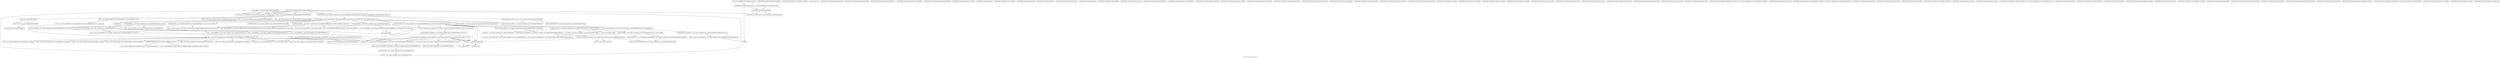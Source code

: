 digraph "Call graph: atom_vec_atomic.ll" {
	label="Call graph: atom_vec_atomic.ll";

	Node0x559506ec38d0 [shape=record,label="{_ZN9LAMMPS_NS13AtomVecAtomicC2EPNS_6LAMMPSE}"];
	Node0x559506ec38d0 -> Node0x559506efc050;
	Node0x559506ec38d0 -> Node0x559506efaeb0;
	Node0x559506ec38d0 -> Node0x559506ef4ce0;
	Node0x559506ec38d0 -> Node0x559506ebb600;
	Node0x559506ec38d0 -> Node0x559506ebc180;
	Node0x559506ec38d0 -> Node0x559506ef8a30;
	Node0x559506ef02e0 [shape=record,label="{_ZN9LAMMPS_NS7AtomVec13unpack_borderEiiPd}"];
	Node0x559506ef1000 [shape=record,label="{_ZN9LAMMPS_NS7AtomVec17unpack_border_velEiiPd}"];
	Node0x559506efc050 [shape=record,label="{_ZNSaIcEC1Ev}"];
	Node0x559506efaeb0 [shape=record,label="{_ZNSt7__cxx1112basic_stringIcSt11char_traitsIcESaIcEEC2IS3_EEPKcRKS3_}"];
	Node0x559506efaeb0 -> Node0x559506eb8ce0;
	Node0x559506efaeb0 -> Node0x559506eba5f0;
	Node0x559506efaeb0 -> Node0x559506ebb370;
	Node0x559506efaeb0 -> Node0x559506f2f480;
	Node0x559506efaeb0 -> Node0x559506f3e690;
	Node0x559506f3e3f0 [shape=record,label="{__gxx_personality_v0}"];
	Node0x559506ef8a30 [shape=record,label="{_ZNSt6vectorINSt7__cxx1112basic_stringIcSt11char_traitsIcESaIcEEESaIS5_EEaSESt16initializer_listIS5_E}"];
	Node0x559506ef8a30 -> Node0x559506ebb3e0;
	Node0x559506ef8a30 -> Node0x559506f3a610;
	Node0x559506ef8a30 -> Node0x559506ebb4d0;
	Node0x559506ef4ce0 [shape=record,label="{_ZNSt7__cxx1112basic_stringIcSt11char_traitsIcESaIcEED1Ev}"];
	Node0x559506ebb4d0 [shape=record,label="{_ZNSt6vectorINSt7__cxx1112basic_stringIcSt11char_traitsIcESaIcEEESaIS5_EE13_M_assign_auxIPKS5_EEvT_SB_St20forward_iterator_tag}"];
	Node0x559506ebb4d0 -> Node0x559506ef1d80;
	Node0x559506ebb4d0 -> Node0x559506f269b0;
	Node0x559506ebb4d0 -> Node0x559506ef7150;
	Node0x559506ebb4d0 -> Node0x559506efe970;
	Node0x559506ebb4d0 -> Node0x559506eff880;
	Node0x559506ebb4d0 -> Node0x559506f26e70;
	Node0x559506ebb4d0 -> Node0x559506f05c30;
	Node0x559506ebb4d0 -> Node0x559506f072a0;
	Node0x559506ebb4d0 -> Node0x559506f079f0;
	Node0x559506ebb4d0 -> Node0x559506f09de0;
	Node0x559506ebb4d0 -> Node0x559506f0c4d0;
	Node0x559506ebb4d0 -> Node0x559506f20db0;
	Node0x559506ebb600 [shape=record,label="{_ZNSaIcED1Ev}"];
	Node0x559506ebc180 [shape=record,label="{_ZN9LAMMPS_NS7AtomVec12setup_fieldsEv}"];
	Node0x559506ece090 [shape=record,label="{_ZN9LAMMPS_NS13AtomVecAtomicC1EPNS_6LAMMPSE}"];
	Node0x559506ece090 -> Node0x559506ede940;
	Node0x559506ece090 -> Node0x559506efc050;
	Node0x559506ece090 -> Node0x559506efaeb0;
	Node0x559506ece090 -> Node0x559506eccfd0;
	Node0x559506ece090 -> Node0x559506ef4ce0;
	Node0x559506ece090 -> Node0x559506ebb600;
	Node0x559506ece090 -> Node0x559506ebc180;
	Node0x559506ece090 -> Node0x559506ef8a30;
	Node0x559506eed650 [shape=record,label="{_ZN9LAMMPS_NS7AtomVec12pack_reverseEiiPd}"];
	Node0x559506eedde0 [shape=record,label="{_ZN9LAMMPS_NS7AtomVec14unpack_reverseEiPiPd}"];
	Node0x559506eeefc0 [shape=record,label="{_ZN9LAMMPS_NS7AtomVec11pack_borderEiPiPdiS1_}"];
	Node0x559506eef750 [shape=record,label="{_ZN9LAMMPS_NS7AtomVec15pack_border_velEiPiPdiS1_}"];
	Node0x559506ef2350 [shape=record,label="{_ZN9LAMMPS_NS7AtomVec17pack_border_bonusEiPiPd}"];
	Node0x559506ede940 [shape=record,label="{_ZN9LAMMPS_NS7AtomVecC2EPNS_6LAMMPSE}"];
	Node0x559506eccfd0 [shape=record,label="{_ZN9LAMMPS_NS7AtomVecD2Ev}"];
	Node0x559506eced10 [shape=record,label="{_ZN9LAMMPS_NS13AtomVecAtomicD1Ev}"];
	Node0x559506eced10 -> Node0x559506ecfc20;
	Node0x559506eced10 -> Node0x559506eccfd0;
	Node0x559506ed0db0 [shape=record,label="{_ZN9LAMMPS_NS13AtomVecAtomicD0Ev}"];
	Node0x559506ed0db0 -> Node0x559506eced10;
	Node0x559506ed0db0 -> Node0x559506ed2280;
	Node0x559506ed58f0 [shape=record,label="{_ZTv0_n24_N9LAMMPS_NS13AtomVecAtomicD1Ev}"];
	Node0x559506ed58f0 -> Node0x559506eced10;
	Node0x559506ed77a0 [shape=record,label="{_ZTv0_n24_N9LAMMPS_NS13AtomVecAtomicD0Ev}"];
	Node0x559506ed77a0 -> Node0x559506ed0db0;
	Node0x559506edb3c0 [shape=record,label="{_ZN9LAMMPS_NS7AtomVec12process_argsEiPPc}"];
	Node0x559506edc320 [shape=record,label="{_ZN9LAMMPS_NS7AtomVec4initEv}"];
	Node0x559506ed0190 [shape=record,label="{_ZN9LAMMPS_NS7AtomVec11force_clearEim}"];
	Node0x559506edd2e0 [shape=record,label="{_ZN9LAMMPS_NS7AtomVec7roundupEl}"];
	Node0x559506ede170 [shape=record,label="{_ZN9LAMMPS_NS7AtomVec4growEi}"];
	Node0x559506ede7c0 [shape=record,label="{_ZN9LAMMPS_NS7AtomVec13grow_pointersEv}"];
	Node0x559506ee0b80 [shape=record,label="{_ZN9LAMMPS_NS7AtomVec4copyEiii}"];
	Node0x559506ee1600 [shape=record,label="{_ZN9LAMMPS_NS7AtomVec10copy_bonusEiii}"];
	Node0x559506ee3560 [shape=record,label="{_ZN9LAMMPS_NS7AtomVec11clear_bonusEv}"];
	Node0x559506ee3f90 [shape=record,label="{_ZN9LAMMPS_NS7AtomVec9pack_commEiPiPdiS1_}"];
	Node0x559506ee7350 [shape=record,label="{_ZN9LAMMPS_NS7AtomVec13pack_comm_velEiPiPdiS1_}"];
	Node0x559506ee8430 [shape=record,label="{_ZN9LAMMPS_NS7AtomVec11unpack_commEiiPd}"];
	Node0x559506eeb000 [shape=record,label="{_ZN9LAMMPS_NS7AtomVec15unpack_comm_velEiiPd}"];
	Node0x559506eec120 [shape=record,label="{_ZN9LAMMPS_NS7AtomVec15pack_comm_bonusEiPiPd}"];
	Node0x559506eed200 [shape=record,label="{_ZN9LAMMPS_NS7AtomVec17unpack_comm_bonusEiiPd}"];
	Node0x559506ebb3e0 [shape=record,label="{_ZNKSt16initializer_listINSt7__cxx1112basic_stringIcSt11char_traitsIcESaIcEEEE5beginEv}"];
	Node0x559506f3a610 [shape=record,label="{_ZNKSt16initializer_listINSt7__cxx1112basic_stringIcSt11char_traitsIcESaIcEEEE3endEv}"];
	Node0x559506f3a610 -> Node0x559506ebb3e0;
	Node0x559506f3a610 -> Node0x559506f28be0;
	Node0x559506ef1d80 [shape=record,label="{_ZSt8distanceIPKNSt7__cxx1112basic_stringIcSt11char_traitsIcESaIcEEEENSt15iterator_traitsIT_E15difference_typeES9_S9_}"];
	Node0x559506ef1d80 -> Node0x559506f2a290;
	Node0x559506ef1d80 -> Node0x559506f2c030;
	Node0x559506f269b0 [shape=record,label="{_ZNKSt6vectorINSt7__cxx1112basic_stringIcSt11char_traitsIcESaIcEEESaIS5_EE8capacityEv}"];
	Node0x559506f2a290 [shape=record,label="{_ZSt19__iterator_categoryIPKNSt7__cxx1112basic_stringIcSt11char_traitsIcESaIcEEEENSt15iterator_traitsIT_E17iterator_categoryERKS9_}"];
	Node0x559506ef2e70 [shape=record,label="{_ZN9LAMMPS_NS7AtomVec19unpack_border_bonusEiiPd}"];
	Node0x559506ef46b0 [shape=record,label="{_ZN9LAMMPS_NS7AtomVec13pack_exchangeEiPd}"];
	Node0x559506ef50d0 [shape=record,label="{_ZN9LAMMPS_NS7AtomVec15unpack_exchangeEPd}"];
	Node0x559506ef6060 [shape=record,label="{_ZN9LAMMPS_NS7AtomVec19pack_exchange_bonusEiPd}"];
	Node0x559506ef65f0 [shape=record,label="{_ZN9LAMMPS_NS7AtomVec21unpack_exchange_bonusEiPd}"];
	Node0x559506ef7670 [shape=record,label="{_ZN9LAMMPS_NS7AtomVec12size_restartEv}"];
	Node0x559506ef8650 [shape=record,label="{_ZN9LAMMPS_NS7AtomVec12pack_restartEiPd}"];
	Node0x559506ef9320 [shape=record,label="{_ZN9LAMMPS_NS7AtomVec14unpack_restartEPd}"];
	Node0x559506efaf80 [shape=record,label="{_ZN9LAMMPS_NS7AtomVec16pack_restart_preEi}"];
	Node0x559506efb280 [shape=record,label="{_ZN9LAMMPS_NS7AtomVec17pack_restart_postEi}"];
	Node0x559506efbe20 [shape=record,label="{_ZN9LAMMPS_NS7AtomVec19unpack_restart_initEi}"];
	Node0x559506efc2a0 [shape=record,label="{_ZN9LAMMPS_NS7AtomVec18size_restart_bonusEv}"];
	Node0x559506efc730 [shape=record,label="{_ZN9LAMMPS_NS7AtomVec18pack_restart_bonusEiPd}"];
	Node0x559506ec6890 [shape=record,label="{_ZN9LAMMPS_NS7AtomVec20unpack_restart_bonusEiPd}"];
	Node0x559506ec6ad0 [shape=record,label="{_ZN9LAMMPS_NS7AtomVec11create_atomEiPd}"];
	Node0x559506efdfb0 [shape=record,label="{_ZN9LAMMPS_NS7AtomVec16create_atom_postEi}"];
	Node0x559506eff720 [shape=record,label="{_ZN9LAMMPS_NS7AtomVec9data_atomEPdiRKSt6vectorINSt7__cxx1112basic_stringIcSt11char_traitsIcESaIcEEESaIS8_EERS8_}"];
	Node0x559506edb7b0 [shape=record,label="{_ZN9LAMMPS_NS7AtomVec14data_atom_postEi}"];
	Node0x559506f02cb0 [shape=record,label="{_ZN9LAMMPS_NS7AtomVec15data_atom_bonusEiRKSt6vectorINSt7__cxx1112basic_stringIcSt11char_traitsIcESaIcEEESaIS7_EE}"];
	Node0x559506f03f80 [shape=record,label="{_ZN9LAMMPS_NS7AtomVec9data_bodyEiiiPiPd}"];
	Node0x559506f04a60 [shape=record,label="{_ZN9LAMMPS_NS7AtomVec15data_bonds_postEiiiii}"];
	Node0x559506f05080 [shape=record,label="{_ZN9LAMMPS_NS7AtomVec9pack_dataEPPd}"];
	Node0x559506f068d0 [shape=record,label="{_ZN9LAMMPS_NS7AtomVec10write_dataEP8_IO_FILEiPPd}"];
	Node0x559506f07b10 [shape=record,label="{_ZN9LAMMPS_NS7AtomVec13pack_data_preEi}"];
	Node0x559506f04c10 [shape=record,label="{_ZN9LAMMPS_NS7AtomVec14pack_data_postEi}"];
	Node0x559506f05f50 [shape=record,label="{_ZN9LAMMPS_NS7AtomVec8data_velEiRKSt6vectorINSt7__cxx1112basic_stringIcSt11char_traitsIcESaIcEEESaIS7_EE}"];
	Node0x559506f09190 [shape=record,label="{_ZN9LAMMPS_NS7AtomVec8pack_velEPPd}"];
	Node0x559506f0baf0 [shape=record,label="{_ZN9LAMMPS_NS7AtomVec9write_velEP8_IO_FILEiPPd}"];
	Node0x559506f0d3d0 [shape=record,label="{_ZN9LAMMPS_NS7AtomVec9pack_bondEPPi}"];
	Node0x559506f0dea0 [shape=record,label="{_ZN9LAMMPS_NS7AtomVec10write_bondEP8_IO_FILEiPPii}"];
	Node0x559506f10840 [shape=record,label="{_ZN9LAMMPS_NS7AtomVec10pack_angleEPPi}"];
	Node0x559506f12b20 [shape=record,label="{_ZN9LAMMPS_NS7AtomVec11write_angleEP8_IO_FILEiPPii}"];
	Node0x559506f1b2f0 [shape=record,label="{_ZN9LAMMPS_NS7AtomVec13pack_dihedralEPPi}"];
	Node0x559506f1c640 [shape=record,label="{_ZN9LAMMPS_NS7AtomVec14write_dihedralEP8_IO_FILEiPPii}"];
	Node0x559506f1d2a0 [shape=record,label="{_ZN9LAMMPS_NS7AtomVec13pack_improperEPPi}"];
	Node0x559506f1deb0 [shape=record,label="{_ZN9LAMMPS_NS7AtomVec14write_improperEP8_IO_FILEiPPii}"];
	Node0x559506f1ee00 [shape=record,label="{_ZN9LAMMPS_NS7AtomVec15pack_data_bonusEPdi}"];
	Node0x559506f1f5f0 [shape=record,label="{_ZN9LAMMPS_NS7AtomVec16write_data_bonusEP8_IO_FILEiPdi}"];
	Node0x559506f200d0 [shape=record,label="{_ZN9LAMMPS_NS7AtomVec13property_atomERKNSt7__cxx1112basic_stringIcSt11char_traitsIcESaIcEEE}"];
	Node0x559506f22eb0 [shape=record,label="{_ZN9LAMMPS_NS7AtomVec18pack_property_atomEiPdii}"];
	Node0x559506f236c0 [shape=record,label="{_ZN9LAMMPS_NS7AtomVec12memory_usageEv}"];
	Node0x559506f24180 [shape=record,label="{_ZN9LAMMPS_NS7AtomVec18memory_usage_bonusEv}"];
	Node0x559506eb8ce0 [shape=record,label="{_ZNSt7__cxx1112basic_stringIcSt11char_traitsIcESaIcEE13_M_local_dataEv}"];
	Node0x559506eba5f0 [shape=record,label="{_ZNSt7__cxx1112basic_stringIcSt11char_traitsIcESaIcEE12_Alloc_hiderC1EPcRKS3_}"];
	Node0x559506f2f480 [shape=record,label="{_ZNSt7__cxx1112basic_stringIcSt11char_traitsIcESaIcEE12_M_constructIPKcEEvT_S8_}"];
	Node0x559506f2f480 -> Node0x559506f25290;
	Node0x559506ebb370 [shape=record,label="{_ZNSt11char_traitsIcE6lengthEPKc}"];
	Node0x559506ebb370 -> Node0x559506f274f0;
	Node0x559506ebb370 -> Node0x559506f1b420;
	Node0x559506f3e690 [shape=record,label="{_ZNSt7__cxx1112basic_stringIcSt11char_traitsIcESaIcEE12_Alloc_hiderD2Ev}"];
	Node0x559506f3e690 -> Node0x559506f28440;
	Node0x559506f25290 [shape=record,label="{_ZNSt7__cxx1112basic_stringIcSt11char_traitsIcESaIcEE16_M_construct_auxIPKcEEvT_S8_St12__false_type}"];
	Node0x559506f25290 -> Node0x559506f293d0;
	Node0x559506f293d0 [shape=record,label="{_ZNSt7__cxx1112basic_stringIcSt11char_traitsIcESaIcEE12_M_constructIPKcEEvT_S8_St20forward_iterator_tag}"];
	Node0x559506f293d0 -> Node0x559506f2c830;
	Node0x559506f293d0 -> Node0x559506f2ca70;
	Node0x559506f293d0 -> Node0x559506f2d1c0;
	Node0x559506f293d0 -> Node0x559506f2df50;
	Node0x559506f293d0 -> Node0x559506f2e770;
	Node0x559506f293d0 -> Node0x559506f2f070;
	Node0x559506f293d0 -> Node0x559506f30780;
	Node0x559506f293d0 -> Node0x559506f31220;
	Node0x559506f293d0 -> Node0x559506f31b40;
	Node0x559506f293d0 -> Node0x559506f32260;
	Node0x559506f293d0 -> Node0x559506f32fa0;
	Node0x559506f293d0 -> Node0x559506f346d0;
	Node0x559506f293d0 -> Node0x559506f356f0;
	Node0x559506f293d0 -> Node0x559506f38d80;
	Node0x559506f2c830 [shape=record,label="{_ZN9__gnu_cxx17__is_null_pointerIKcEEbPT_}"];
	Node0x559506f2ca70 [shape=record,label="{_ZSt19__throw_logic_errorPKc}"];
	Node0x559506f2d1c0 [shape=record,label="{_ZSt8distanceIPKcENSt15iterator_traitsIT_E15difference_typeES3_S3_}"];
	Node0x559506f2d1c0 -> Node0x559506f371e0;
	Node0x559506f2d1c0 -> Node0x559506f38f70;
	Node0x559506f2e770 [shape=record,label="{_ZNSt7__cxx1112basic_stringIcSt11char_traitsIcESaIcEE7_M_dataEPc}"];
	Node0x559506f2df50 [shape=record,label="{_ZNSt7__cxx1112basic_stringIcSt11char_traitsIcESaIcEE9_M_createERmm}"];
	Node0x559506f2f070 [shape=record,label="{_ZNSt7__cxx1112basic_stringIcSt11char_traitsIcESaIcEE11_M_capacityEm}"];
	Node0x559506f31220 [shape=record,label="{_ZNSt7__cxx1112basic_stringIcSt11char_traitsIcESaIcEE13_S_copy_charsEPcPKcS7_}"];
	Node0x559506f30780 [shape=record,label="{_ZNKSt7__cxx1112basic_stringIcSt11char_traitsIcESaIcEE7_M_dataEv}"];
	Node0x559506f31b40 [shape=record,label="{__cxa_begin_catch}"];
	Node0x559506f32260 [shape=record,label="{_ZNSt7__cxx1112basic_stringIcSt11char_traitsIcESaIcEE10_M_disposeEv}"];
	Node0x559506f32fa0 [shape=record,label="{__cxa_rethrow}"];
	Node0x559506f346d0 [shape=record,label="{__cxa_end_catch}"];
	Node0x559506f38d80 [shape=record,label="{__clang_call_terminate}"];
	Node0x559506f38d80 -> Node0x559506f31b40;
	Node0x559506f38d80 -> Node0x559506ec3d20;
	Node0x559506ec3d20 [shape=record,label="{_ZSt9terminatev}"];
	Node0x559506f356f0 [shape=record,label="{_ZNSt7__cxx1112basic_stringIcSt11char_traitsIcESaIcEE13_M_set_lengthEm}"];
	Node0x559506f38f70 [shape=record,label="{_ZSt10__distanceIPKcENSt15iterator_traitsIT_E15difference_typeES3_S3_St26random_access_iterator_tag}"];
	Node0x559506f371e0 [shape=record,label="{_ZSt19__iterator_categoryIPKcENSt15iterator_traitsIT_E17iterator_categoryERKS3_}"];
	Node0x559506f274f0 [shape=record,label="{_ZN9__gnu_cxx11char_traitsIcE6lengthEPKc}"];
	Node0x559506f274f0 -> Node0x559506eb8430;
	Node0x559506f1b420 [shape=record,label="{strlen}"];
	Node0x559506eb8430 [shape=record,label="{_ZN9__gnu_cxx11char_traitsIcE2eqERKcS3_}"];
	Node0x559506f28440 [shape=record,label="{_ZNSaIcED2Ev}"];
	Node0x559506efe970 [shape=record,label="{_ZNSt6vectorINSt7__cxx1112basic_stringIcSt11char_traitsIcESaIcEEESaIS5_EE17_S_check_init_lenEmRKS6_}"];
	Node0x559506efe970 -> Node0x559506f2f9f0;
	Node0x559506efe970 -> Node0x559506f323c0;
	Node0x559506efe970 -> Node0x559506ee53c0;
	Node0x559506efe970 -> Node0x559506ee3340;
	Node0x559506ef7150 [shape=record,label="{_ZNSt12_Vector_baseINSt7__cxx1112basic_stringIcSt11char_traitsIcESaIcEEESaIS5_EE19_M_get_Tp_allocatorEv}"];
	Node0x559506eff880 [shape=record,label="{_ZNSt6vectorINSt7__cxx1112basic_stringIcSt11char_traitsIcESaIcEEESaIS5_EE20_M_allocate_and_copyIPKS5_EEPS5_mT_SC_}"];
	Node0x559506eff880 -> Node0x559506ed0720;
	Node0x559506eff880 -> Node0x559506ef7150;
	Node0x559506eff880 -> Node0x559506f26e70;
	Node0x559506eff880 -> Node0x559506f31b40;
	Node0x559506eff880 -> Node0x559506f072a0;
	Node0x559506eff880 -> Node0x559506f32fa0;
	Node0x559506eff880 -> Node0x559506f346d0;
	Node0x559506eff880 -> Node0x559506ee3450;
	Node0x559506eff880 -> Node0x559506f38d80;
	Node0x559506f05c30 [shape=record,label="{_ZSt8_DestroyIPNSt7__cxx1112basic_stringIcSt11char_traitsIcESaIcEEES5_EvT_S7_RSaIT0_E}"];
	Node0x559506f05c30 -> Node0x559506ed60a0;
	Node0x559506f072a0 [shape=record,label="{_ZNSt12_Vector_baseINSt7__cxx1112basic_stringIcSt11char_traitsIcESaIcEEESaIS5_EE13_M_deallocateEPS5_m}"];
	Node0x559506f072a0 -> Node0x559506ec9830;
	Node0x559506f079f0 [shape=record,label="{_ZNKSt6vectorINSt7__cxx1112basic_stringIcSt11char_traitsIcESaIcEEESaIS5_EE4sizeEv}"];
	Node0x559506f0c4d0 [shape=record,label="{_ZNSt6vectorINSt7__cxx1112basic_stringIcSt11char_traitsIcESaIcEEESaIS5_EE15_M_erase_at_endEPS5_}"];
	Node0x559506f0c4d0 -> Node0x559506ef7150;
	Node0x559506f0c4d0 -> Node0x559506f05c30;
	Node0x559506f0c4d0 -> Node0x559506f38d80;
	Node0x559506f09de0 [shape=record,label="{_ZSt4copyIPKNSt7__cxx1112basic_stringIcSt11char_traitsIcESaIcEEEPS5_ET0_T_SA_S9_}"];
	Node0x559506f09de0 -> Node0x559506ed0610;
	Node0x559506f09de0 -> Node0x559506eed520;
	Node0x559506f20db0 [shape=record,label="{_ZSt7advanceIPKNSt7__cxx1112basic_stringIcSt11char_traitsIcESaIcEEEmEvRT_T0_}"];
	Node0x559506f20db0 -> Node0x559506f2a290;
	Node0x559506f20db0 -> Node0x559506eebf90;
	Node0x559506f26e70 [shape=record,label="{_ZSt22__uninitialized_copy_aIPKNSt7__cxx1112basic_stringIcSt11char_traitsIcESaIcEEEPS5_S5_ET0_T_SA_S9_RSaIT1_E}"];
	Node0x559506f26e70 -> Node0x559506f3d690;
	Node0x559506f2c030 [shape=record,label="{_ZSt10__distanceIPKNSt7__cxx1112basic_stringIcSt11char_traitsIcESaIcEEEENSt15iterator_traitsIT_E15difference_typeES9_S9_St26random_access_iterator_tag}"];
	Node0x559506f323c0 [shape=record,label="{_ZNSt6vectorINSt7__cxx1112basic_stringIcSt11char_traitsIcESaIcEEESaIS5_EE11_S_max_sizeERKS6_}"];
	Node0x559506f323c0 -> Node0x559506eeee90;
	Node0x559506f323c0 -> Node0x559506f2de40;
	Node0x559506f323c0 -> Node0x559506f38d80;
	Node0x559506f2f9f0 [shape=record,label="{_ZNSaINSt7__cxx1112basic_stringIcSt11char_traitsIcESaIcEEEEC2ERKS5_}"];
	Node0x559506f2f9f0 -> Node0x559506ed0b70;
	Node0x559506ee53c0 [shape=record,label="{_ZNSaINSt7__cxx1112basic_stringIcSt11char_traitsIcESaIcEEEED2Ev}"];
	Node0x559506ee53c0 -> Node0x559506ecdc20;
	Node0x559506ee3340 [shape=record,label="{_ZSt20__throw_length_errorPKc}"];
	Node0x559506eeee90 [shape=record,label="{_ZNSt16allocator_traitsISaINSt7__cxx1112basic_stringIcSt11char_traitsIcESaIcEEEEE8max_sizeERKS6_}"];
	Node0x559506eeee90 -> Node0x559506eccec0;
	Node0x559506f2de40 [shape=record,label="{_ZSt3minImERKT_S2_S2_}"];
	Node0x559506eccec0 [shape=record,label="{_ZNK9__gnu_cxx13new_allocatorINSt7__cxx1112basic_stringIcSt11char_traitsIcESaIcEEEE8max_sizeEv}"];
	Node0x559506ed0b70 [shape=record,label="{_ZN9__gnu_cxx13new_allocatorINSt7__cxx1112basic_stringIcSt11char_traitsIcESaIcEEEEC2ERKS7_}"];
	Node0x559506ecdc20 [shape=record,label="{_ZN9__gnu_cxx13new_allocatorINSt7__cxx1112basic_stringIcSt11char_traitsIcESaIcEEEED2Ev}"];
	Node0x559506ed0720 [shape=record,label="{_ZNSt12_Vector_baseINSt7__cxx1112basic_stringIcSt11char_traitsIcESaIcEEESaIS5_EE11_M_allocateEm}"];
	Node0x559506ed0720 -> Node0x559506ee5700;
	Node0x559506ee3450 [shape=record,label="{llvm.trap}"];
	Node0x559506ee5700 [shape=record,label="{_ZNSt16allocator_traitsISaINSt7__cxx1112basic_stringIcSt11char_traitsIcESaIcEEEEE8allocateERS6_m}"];
	Node0x559506ee5700 -> Node0x559506ee0940;
	Node0x559506ee0940 [shape=record,label="{_ZN9__gnu_cxx13new_allocatorINSt7__cxx1112basic_stringIcSt11char_traitsIcESaIcEEEE8allocateEmPKv}"];
	Node0x559506ee0940 -> Node0x559506eccec0;
	Node0x559506ee0940 -> Node0x559506ee38a0;
	Node0x559506ee0940 -> Node0x559506efc120;
	Node0x559506ee38a0 [shape=record,label="{_ZSt17__throw_bad_allocv}"];
	Node0x559506efc120 [shape=record,label="{_Znwm}"];
	Node0x559506ed60a0 [shape=record,label="{_ZSt8_DestroyIPNSt7__cxx1112basic_stringIcSt11char_traitsIcESaIcEEEEvT_S7_}"];
	Node0x559506ed60a0 -> Node0x559506f047b0;
	Node0x559506f047b0 [shape=record,label="{_ZNSt12_Destroy_auxILb0EE9__destroyIPNSt7__cxx1112basic_stringIcSt11char_traitsIcESaIcEEEEEvT_S9_}"];
	Node0x559506f047b0 -> Node0x559506ec41a0;
	Node0x559506ec41a0 [shape=record,label="{_ZSt8_DestroyINSt7__cxx1112basic_stringIcSt11char_traitsIcESaIcEEEEvPT_}"];
	Node0x559506ec41a0 -> Node0x559506ef4ce0;
	Node0x559506ec9830 [shape=record,label="{_ZNSt16allocator_traitsISaINSt7__cxx1112basic_stringIcSt11char_traitsIcESaIcEEEEE10deallocateERS6_PS5_m}"];
	Node0x559506ec9830 -> Node0x559506f084b0;
	Node0x559506f084b0 [shape=record,label="{_ZN9__gnu_cxx13new_allocatorINSt7__cxx1112basic_stringIcSt11char_traitsIcESaIcEEEE10deallocateEPS6_m}"];
	Node0x559506f084b0 -> Node0x559506ed2280;
	Node0x559506ed2280 [shape=record,label="{_ZdlPv}"];
	Node0x559506eed520 [shape=record,label="{_ZSt14__copy_move_a2ILb0EPKNSt7__cxx1112basic_stringIcSt11char_traitsIcESaIcEEEPS5_ET1_T0_SA_S9_}"];
	Node0x559506eed520 -> Node0x559506f08530;
	Node0x559506eed520 -> Node0x559506f4d320;
	Node0x559506eed520 -> Node0x559506f09510;
	Node0x559506eed520 -> Node0x559506f09550;
	Node0x559506ed0610 [shape=record,label="{_ZSt12__miter_baseIPKNSt7__cxx1112basic_stringIcSt11char_traitsIcESaIcEEEET_S8_}"];
	Node0x559506f4d320 [shape=record,label="{_ZSt12__niter_wrapIPNSt7__cxx1112basic_stringIcSt11char_traitsIcESaIcEEEET_RKS7_S7_}"];
	Node0x559506f09550 [shape=record,label="{_ZSt13__copy_move_aILb0EPKNSt7__cxx1112basic_stringIcSt11char_traitsIcESaIcEEEPS5_ET1_T0_SA_S9_}"];
	Node0x559506f09550 -> Node0x559506f4d3a0;
	Node0x559506f08530 [shape=record,label="{_ZSt12__niter_baseIPKNSt7__cxx1112basic_stringIcSt11char_traitsIcESaIcEEEET_S8_}"];
	Node0x559506f09510 [shape=record,label="{_ZSt12__niter_baseIPNSt7__cxx1112basic_stringIcSt11char_traitsIcESaIcEEEET_S7_}"];
	Node0x559506f4d3a0 [shape=record,label="{_ZNSt11__copy_moveILb0ELb0ESt26random_access_iterator_tagE8__copy_mIPKNSt7__cxx1112basic_stringIcSt11char_traitsIcESaIcEEEPS8_EET0_T_SD_SC_}"];
	Node0x559506f4d3a0 -> Node0x559506f4d420;
	Node0x559506f4d420 [shape=record,label="{_ZNSt7__cxx1112basic_stringIcSt11char_traitsIcESaIcEEaSERKS4_}"];
	Node0x559506eebf90 [shape=record,label="{_ZSt9__advanceIPKNSt7__cxx1112basic_stringIcSt11char_traitsIcESaIcEEElEvRT_T0_St26random_access_iterator_tag}"];
	Node0x559506eebf90 -> Node0x559506f4d4a0;
	Node0x559506f4d4a0 [shape=record,label="{llvm.is.constant.i64}"];
	Node0x559506f3d690 [shape=record,label="{_ZSt18uninitialized_copyIPKNSt7__cxx1112basic_stringIcSt11char_traitsIcESaIcEEEPS5_ET0_T_SA_S9_}"];
	Node0x559506f3d690 -> Node0x559506f4d520;
	Node0x559506f4d520 [shape=record,label="{_ZNSt20__uninitialized_copyILb0EE13__uninit_copyIPKNSt7__cxx1112basic_stringIcSt11char_traitsIcESaIcEEEPS7_EET0_T_SC_SB_}"];
	Node0x559506f4d520 -> Node0x559506f4d5a0;
	Node0x559506f4d520 -> Node0x559506f31b40;
	Node0x559506f4d520 -> Node0x559506ed60a0;
	Node0x559506f4d520 -> Node0x559506f32fa0;
	Node0x559506f4d520 -> Node0x559506f346d0;
	Node0x559506f4d520 -> Node0x559506ee3450;
	Node0x559506f4d520 -> Node0x559506f38d80;
	Node0x559506f4d5a0 [shape=record,label="{_ZSt10_ConstructINSt7__cxx1112basic_stringIcSt11char_traitsIcESaIcEEEJRKS5_EEvPT_DpOT0_}"];
	Node0x559506f4d5a0 -> Node0x559506f4dce0;
	Node0x559506f4dce0 [shape=record,label="{_ZNSt7__cxx1112basic_stringIcSt11char_traitsIcESaIcEEC1ERKS4_}"];
	Node0x559506f28be0 [shape=record,label="{_ZNKSt16initializer_listINSt7__cxx1112basic_stringIcSt11char_traitsIcESaIcEEEE4sizeEv}"];
	Node0x559506ecfc20 [shape=record,label="{_ZN9LAMMPS_NS13AtomVecAtomicD2Ev}"];
}
